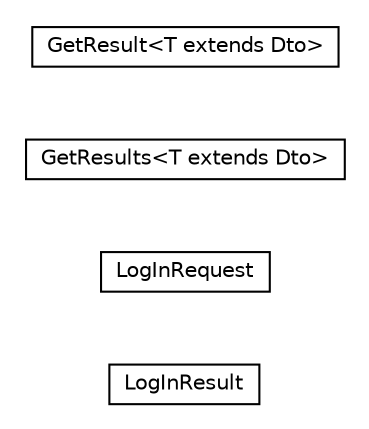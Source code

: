 #!/usr/local/bin/dot
#
# Class diagram 
# Generated by UMLGraph version R5_6-24-gf6e263 (http://www.umlgraph.org/)
#

digraph G {
	edge [fontname="Helvetica",fontsize=10,labelfontname="Helvetica",labelfontsize=10];
	node [fontname="Helvetica",fontsize=10,shape=plaintext];
	nodesep=0.25;
	ranksep=0.5;
	rankdir=LR;
	// com.gwtplatform.carstore.shared.dispatch.LogInResult
	c53739 [label=<<table title="com.gwtplatform.carstore.shared.dispatch.LogInResult" border="0" cellborder="1" cellspacing="0" cellpadding="2" port="p" href="./LogInResult.html">
		<tr><td><table border="0" cellspacing="0" cellpadding="1">
<tr><td align="center" balign="center"> LogInResult </td></tr>
		</table></td></tr>
		</table>>, URL="./LogInResult.html", fontname="Helvetica", fontcolor="black", fontsize=10.0];
	// com.gwtplatform.carstore.shared.dispatch.LogInRequest
	c53740 [label=<<table title="com.gwtplatform.carstore.shared.dispatch.LogInRequest" border="0" cellborder="1" cellspacing="0" cellpadding="2" port="p" href="./LogInRequest.html">
		<tr><td><table border="0" cellspacing="0" cellpadding="1">
<tr><td align="center" balign="center"> LogInRequest </td></tr>
		</table></td></tr>
		</table>>, URL="./LogInRequest.html", fontname="Helvetica", fontcolor="black", fontsize=10.0];
	// com.gwtplatform.carstore.shared.dispatch.GetResults<T extends com.gwtplatform.carstore.shared.dto.Dto>
	c53741 [label=<<table title="com.gwtplatform.carstore.shared.dispatch.GetResults" border="0" cellborder="1" cellspacing="0" cellpadding="2" port="p" href="./GetResults.html">
		<tr><td><table border="0" cellspacing="0" cellpadding="1">
<tr><td align="center" balign="center"> GetResults&lt;T extends Dto&gt; </td></tr>
		</table></td></tr>
		</table>>, URL="./GetResults.html", fontname="Helvetica", fontcolor="black", fontsize=10.0];
	// com.gwtplatform.carstore.shared.dispatch.GetResult<T extends com.gwtplatform.carstore.shared.dto.Dto>
	c53742 [label=<<table title="com.gwtplatform.carstore.shared.dispatch.GetResult" border="0" cellborder="1" cellspacing="0" cellpadding="2" port="p" href="./GetResult.html">
		<tr><td><table border="0" cellspacing="0" cellpadding="1">
<tr><td align="center" balign="center"> GetResult&lt;T extends Dto&gt; </td></tr>
		</table></td></tr>
		</table>>, URL="./GetResult.html", fontname="Helvetica", fontcolor="black", fontsize=10.0];
}

